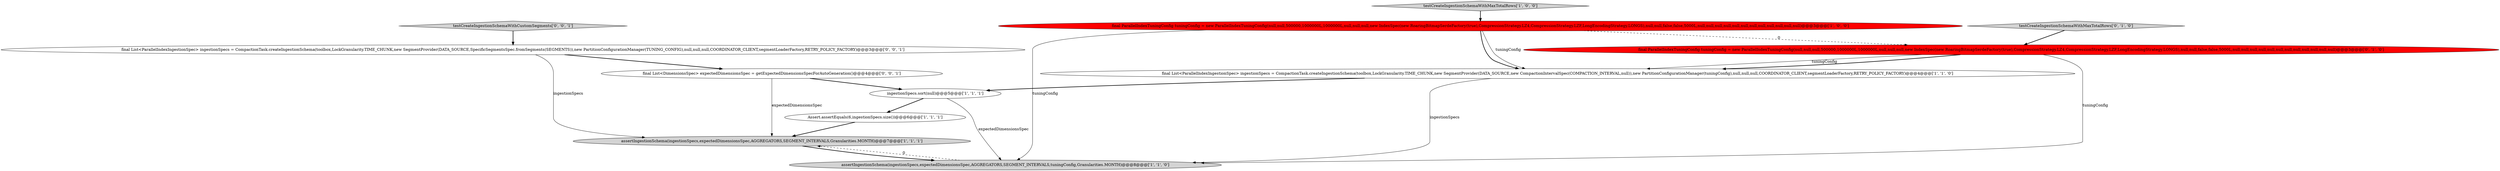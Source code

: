 digraph {
2 [style = filled, label = "assertIngestionSchema(ingestionSpecs,expectedDimensionsSpec,AGGREGATORS,SEGMENT_INTERVALS,Granularities.MONTH)@@@7@@@['1', '1', '1']", fillcolor = lightgray, shape = ellipse image = "AAA0AAABBB1BBB"];
9 [style = filled, label = "testCreateIngestionSchemaWithCustomSegments['0', '0', '1']", fillcolor = lightgray, shape = diamond image = "AAA0AAABBB3BBB"];
1 [style = filled, label = "testCreateIngestionSchemaWithMaxTotalRows['1', '0', '0']", fillcolor = lightgray, shape = diamond image = "AAA0AAABBB1BBB"];
3 [style = filled, label = "assertIngestionSchema(ingestionSpecs,expectedDimensionsSpec,AGGREGATORS,SEGMENT_INTERVALS,tuningConfig,Granularities.MONTH)@@@8@@@['1', '1', '0']", fillcolor = lightgray, shape = ellipse image = "AAA0AAABBB1BBB"];
4 [style = filled, label = "ingestionSpecs.sort(null)@@@5@@@['1', '1', '1']", fillcolor = white, shape = ellipse image = "AAA0AAABBB1BBB"];
8 [style = filled, label = "final ParallelIndexTuningConfig tuningConfig = new ParallelIndexTuningConfig(null,null,null,500000,1000000L,1000000L,null,null,null,new IndexSpec(new RoaringBitmapSerdeFactory(true),CompressionStrategy.LZ4,CompressionStrategy.LZF,LongEncodingStrategy.LONGS),null,null,false,false,5000L,null,null,null,null,null,null,null,null,null,null,null,null)@@@3@@@['0', '1', '0']", fillcolor = red, shape = ellipse image = "AAA1AAABBB2BBB"];
11 [style = filled, label = "final List<ParallelIndexIngestionSpec> ingestionSpecs = CompactionTask.createIngestionSchema(toolbox,LockGranularity.TIME_CHUNK,new SegmentProvider(DATA_SOURCE,SpecificSegmentsSpec.fromSegments(SEGMENTS)),new PartitionConfigurationManager(TUNING_CONFIG),null,null,null,COORDINATOR_CLIENT,segmentLoaderFactory,RETRY_POLICY_FACTORY)@@@3@@@['0', '0', '1']", fillcolor = white, shape = ellipse image = "AAA0AAABBB3BBB"];
10 [style = filled, label = "final List<DimensionsSpec> expectedDimensionsSpec = getExpectedDimensionsSpecForAutoGeneration()@@@4@@@['0', '0', '1']", fillcolor = white, shape = ellipse image = "AAA0AAABBB3BBB"];
0 [style = filled, label = "final List<ParallelIndexIngestionSpec> ingestionSpecs = CompactionTask.createIngestionSchema(toolbox,LockGranularity.TIME_CHUNK,new SegmentProvider(DATA_SOURCE,new CompactionIntervalSpec(COMPACTION_INTERVAL,null)),new PartitionConfigurationManager(tuningConfig),null,null,null,COORDINATOR_CLIENT,segmentLoaderFactory,RETRY_POLICY_FACTORY)@@@4@@@['1', '1', '0']", fillcolor = white, shape = ellipse image = "AAA0AAABBB1BBB"];
6 [style = filled, label = "final ParallelIndexTuningConfig tuningConfig = new ParallelIndexTuningConfig(null,null,500000,1000000L,1000000L,null,null,null,new IndexSpec(new RoaringBitmapSerdeFactory(true),CompressionStrategy.LZ4,CompressionStrategy.LZF,LongEncodingStrategy.LONGS),null,null,false,false,5000L,null,null,null,null,null,null,null,null,null,null,null,null)@@@3@@@['1', '0', '0']", fillcolor = red, shape = ellipse image = "AAA1AAABBB1BBB"];
7 [style = filled, label = "testCreateIngestionSchemaWithMaxTotalRows['0', '1', '0']", fillcolor = lightgray, shape = diamond image = "AAA0AAABBB2BBB"];
5 [style = filled, label = "Assert.assertEquals(6,ingestionSpecs.size())@@@6@@@['1', '1', '1']", fillcolor = white, shape = ellipse image = "AAA0AAABBB1BBB"];
11->2 [style = solid, label="ingestionSpecs"];
6->8 [style = dashed, label="0"];
3->2 [style = dashed, label="0"];
6->0 [style = solid, label="tuningConfig"];
9->11 [style = bold, label=""];
2->3 [style = bold, label=""];
6->0 [style = bold, label=""];
10->2 [style = solid, label="expectedDimensionsSpec"];
7->8 [style = bold, label=""];
8->0 [style = solid, label="tuningConfig"];
8->0 [style = bold, label=""];
5->2 [style = bold, label=""];
1->6 [style = bold, label=""];
6->3 [style = solid, label="tuningConfig"];
8->3 [style = solid, label="tuningConfig"];
0->4 [style = bold, label=""];
11->10 [style = bold, label=""];
4->3 [style = solid, label="expectedDimensionsSpec"];
10->4 [style = bold, label=""];
4->5 [style = bold, label=""];
0->3 [style = solid, label="ingestionSpecs"];
}
